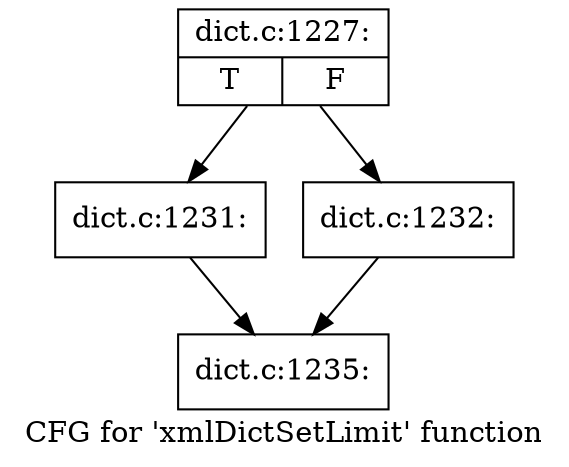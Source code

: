 digraph "CFG for 'xmlDictSetLimit' function" {
	label="CFG for 'xmlDictSetLimit' function";

	Node0x4926ae0 [shape=record,label="{dict.c:1227:|{<s0>T|<s1>F}}"];
	Node0x4926ae0 -> Node0x49276e0;
	Node0x4926ae0 -> Node0x4927730;
	Node0x49276e0 [shape=record,label="{dict.c:1231:}"];
	Node0x49276e0 -> Node0x4925590;
	Node0x4927730 [shape=record,label="{dict.c:1232:}"];
	Node0x4927730 -> Node0x4925590;
	Node0x4925590 [shape=record,label="{dict.c:1235:}"];
}

